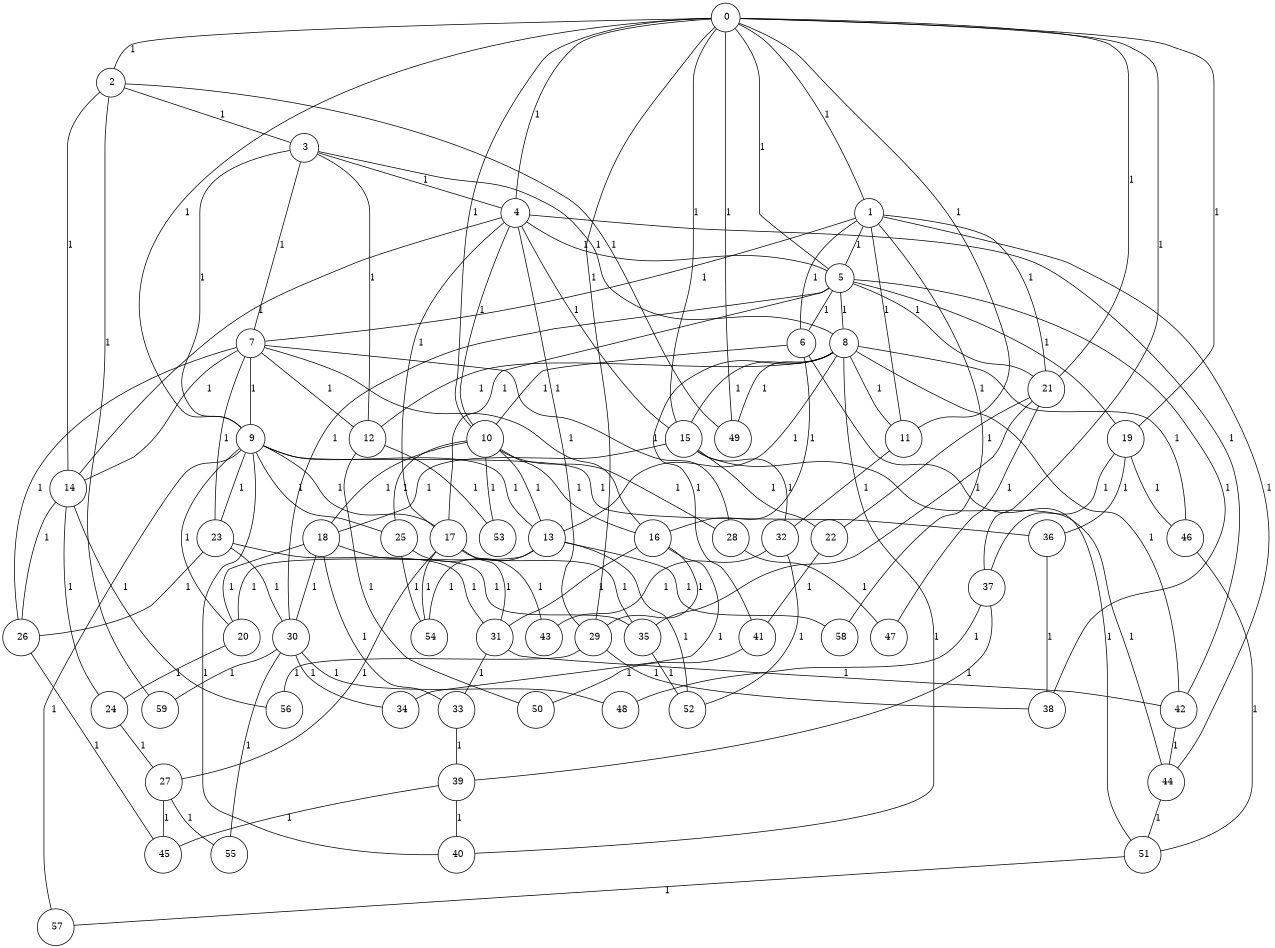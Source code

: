 graph G {
size="8.5,11;"
ratio = "expand;"
fixedsize="true;"
overlap="scale;"
node[shape=circle,width=.12,hight=.12,fontsize=12]
edge[fontsize=12]

0[label=" 0" color=black, pos="0.93389543,0.54297228!"];
1[label=" 1" color=black, pos="2.5002465,1.3138965!"];
2[label=" 2" color=black, pos="0.26208558,0.17404964!"];
3[label=" 3" color=black, pos="0.030625389,2.926185!"];
4[label=" 4" color=black, pos="2.8133795,0.97375148!"];
5[label=" 5" color=black, pos="0.93423504,1.9184943!"];
6[label=" 6" color=black, pos="1.7400388,1.0650395!"];
7[label=" 7" color=black, pos="1.927372,0.086334655!"];
8[label=" 8" color=black, pos="1.9509612,1.2970665!"];
9[label=" 9" color=black, pos="1.909354,1.1381329!"];
10[label=" 10" color=black, pos="2.8290592,0.60878097!"];
11[label=" 11" color=black, pos="0.259002,2.7962511!"];
12[label=" 12" color=black, pos="2.3587817,0.63931307!"];
13[label=" 13" color=black, pos="2.4258831,2.6733059!"];
14[label=" 14" color=black, pos="2.2356521,1.6942382!"];
15[label=" 15" color=black, pos="2.2544843,0.024291639!"];
16[label=" 16" color=black, pos="1.4098798,2.6566532!"];
17[label=" 17" color=black, pos="1.9323212,2.4906735!"];
18[label=" 18" color=black, pos="2.1069685,2.621065!"];
19[label=" 19" color=black, pos="1.6344204,2.4383521!"];
20[label=" 20" color=black, pos="2.1873186,2.2862188!"];
21[label=" 21" color=black, pos="1.6354725,2.7791236!"];
22[label=" 22" color=black, pos="1.6978701,2.0341488!"];
23[label=" 23" color=black, pos="1.2539347,2.1577999!"];
24[label=" 24" color=black, pos="2.3797986,0.98304835!"];
25[label=" 25" color=black, pos="2.6092391,0.07350024!"];
26[label=" 26" color=black, pos="0.57317628,2.0821781!"];
27[label=" 27" color=black, pos="2.1118813,0.20079875!"];
28[label=" 28" color=black, pos="0.59819534,1.9124016!"];
29[label=" 29" color=black, pos="0.44654231,2.1047924!"];
30[label=" 30" color=black, pos="0.16488705,0.096766761!"];
31[label=" 31" color=black, pos="0.1973817,0.082636228!"];
32[label=" 32" color=black, pos="2.0690197,0.88930015!"];
33[label=" 33" color=black, pos="0.53940641,0.39446638!"];
34[label=" 34" color=black, pos="2.6573656,0.32017935!"];
35[label=" 35" color=black, pos="2.9971747,0.068446932!"];
36[label=" 36" color=black, pos="2.0079957,2.8290379!"];
37[label=" 37" color=black, pos="0.6723738,2.5989504!"];
38[label=" 38" color=black, pos="1.0727716,2.2560826!"];
39[label=" 39" color=black, pos="0.95028377,0.84733362!"];
40[label=" 40" color=black, pos="1.4044034,0.69756223!"];
41[label=" 41" color=black, pos="0.69943416,2.0563925!"];
42[label=" 42" color=black, pos="1.5686731,1.1260468!"];
43[label=" 43" color=black, pos="2.8975499,0.16121793!"];
44[label=" 44" color=black, pos="1.1753423,2.3600836!"];
45[label=" 45" color=black, pos="2.9240862,0.68497693!"];
46[label=" 46" color=black, pos="2.6547511,0.26701105!"];
47[label=" 47" color=black, pos="0.27977832,2.6243384!"];
48[label=" 48" color=black, pos="2.8509784,2.6279915!"];
49[label=" 49" color=black, pos="2.4139292,1.9072124!"];
50[label=" 50" color=black, pos="2.0609558,1.5484502!"];
51[label=" 51" color=black, pos="0.22775289,1.8640514!"];
52[label=" 52" color=black, pos="0.69992394,2.2508113!"];
53[label=" 53" color=black, pos="1.183169,1.6208679!"];
54[label=" 54" color=black, pos="0.87684771,0.44295509!"];
55[label=" 55" color=black, pos="2.0022236,0.84080773!"];
56[label=" 56" color=black, pos="1.3891941,1.4036146!"];
57[label=" 57" color=black, pos="2.1531832,2.7857256!"];
58[label=" 58" color=black, pos="2.3440862,0.1726448!"];
59[label=" 59" color=black, pos="1.0438439,2.9749342!"];
0--1[label="1"]
0--2[label="1"]
0--4[label="1"]
0--5[label="1"]
0--9[label="1"]
0--10[label="1"]
0--11[label="1"]
0--15[label="1"]
0--19[label="1"]
0--21[label="1"]
0--29[label="1"]
0--37[label="1"]
0--49[label="1"]
1--5[label="1"]
1--6[label="1"]
1--7[label="1"]
1--11[label="1"]
1--21[label="1"]
1--44[label="1"]
1--58[label="1"]
2--3[label="1"]
2--14[label="1"]
2--49[label="1"]
2--59[label="1"]
3--4[label="1"]
3--7[label="1"]
3--8[label="1"]
3--9[label="1"]
3--12[label="1"]
4--5[label="1"]
4--10[label="1"]
4--14[label="1"]
4--15[label="1"]
4--17[label="1"]
4--29[label="1"]
4--42[label="1"]
5--6[label="1"]
5--8[label="1"]
5--17[label="1"]
5--19[label="1"]
5--21[label="1"]
5--30[label="1"]
5--38[label="1"]
6--10[label="1"]
6--16[label="1"]
6--51[label="1"]
7--9[label="1"]
7--12[label="1"]
7--14[label="1"]
7--16[label="1"]
7--23[label="1"]
7--26[label="1"]
7--28[label="1"]
8--11[label="1"]
8--12[label="1"]
8--13[label="1"]
8--15[label="1"]
8--40[label="1"]
8--41[label="1"]
8--42[label="1"]
8--46[label="1"]
8--49[label="1"]
9--13[label="1"]
9--17[label="1"]
9--20[label="1"]
9--23[label="1"]
9--25[label="1"]
9--36[label="1"]
9--40[label="1"]
9--57[label="1"]
10--13[label="1"]
10--16[label="1"]
10--18[label="1"]
10--25[label="1"]
10--28[label="1"]
10--53[label="1"]
11--32[label="1"]
12--50[label="1"]
12--53[label="1"]
13--20[label="1"]
13--52[label="1"]
13--54[label="1"]
13--58[label="1"]
14--24[label="1"]
14--26[label="1"]
14--56[label="1"]
15--18[label="1"]
15--22[label="1"]
15--32[label="1"]
15--44[label="1"]
16--29[label="1"]
16--31[label="1"]
16--34[label="1"]
17--27[label="1"]
17--31[label="1"]
17--35[label="1"]
17--54[label="1"]
18--20[label="1"]
18--30[label="1"]
18--33[label="1"]
18--35[label="1"]
19--36[label="1"]
19--37[label="1"]
19--46[label="1"]
20--24[label="1"]
21--22[label="1"]
21--35[label="1"]
21--47[label="1"]
22--41[label="1"]
23--26[label="1"]
23--30[label="1"]
23--31[label="1"]
24--27[label="1"]
25--43[label="1"]
25--54[label="1"]
26--45[label="1"]
27--45[label="1"]
27--55[label="1"]
28--47[label="1"]
29--38[label="1"]
29--56[label="1"]
30--34[label="1"]
30--48[label="1"]
30--55[label="1"]
30--59[label="1"]
31--33[label="1"]
31--42[label="1"]
32--43[label="1"]
32--52[label="1"]
33--39[label="1"]
35--52[label="1"]
36--38[label="1"]
37--39[label="1"]
37--48[label="1"]
39--40[label="1"]
39--45[label="1"]
41--50[label="1"]
42--44[label="1"]
44--51[label="1"]
46--51[label="1"]
51--57[label="1"]

}
